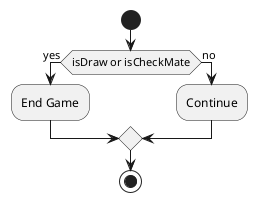 @startuml isEndGame
start
if (isDraw or isCheckMate) then (yes)
    :End Game;
else (no)
    :Continue;
endif
stop
@enduml